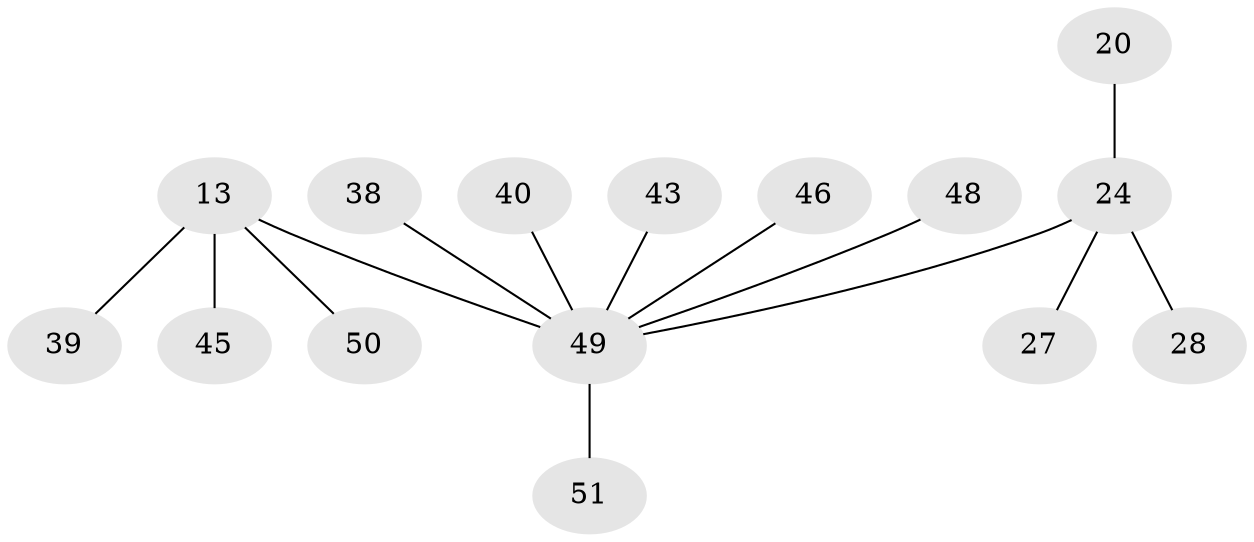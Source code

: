 // original degree distribution, {4: 0.0784313725490196, 6: 0.0784313725490196, 5: 0.0392156862745098, 2: 0.17647058823529413, 13: 0.0196078431372549, 3: 0.058823529411764705, 1: 0.5490196078431373}
// Generated by graph-tools (version 1.1) at 2025/58/03/04/25 21:58:16]
// undirected, 15 vertices, 14 edges
graph export_dot {
graph [start="1"]
  node [color=gray90,style=filled];
  13 [super="+8"];
  20;
  24 [super="+3+21+14+19+16"];
  27;
  28;
  38 [super="+22"];
  39;
  40;
  43;
  45 [super="+12"];
  46 [super="+23"];
  48;
  49 [super="+34+41+47"];
  50 [super="+42"];
  51 [super="+44"];
  13 -- 49 [weight=6];
  13 -- 50;
  13 -- 39;
  13 -- 45;
  20 -- 24;
  24 -- 28;
  24 -- 27;
  24 -- 49 [weight=5];
  38 -- 49;
  40 -- 49;
  43 -- 49;
  46 -- 49;
  48 -- 49;
  49 -- 51;
}
